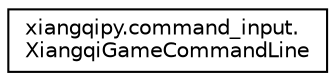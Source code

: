 digraph "Graphical Class Hierarchy"
{
 // LATEX_PDF_SIZE
  edge [fontname="Helvetica",fontsize="10",labelfontname="Helvetica",labelfontsize="10"];
  node [fontname="Helvetica",fontsize="10",shape=record];
  rankdir="LR";
  Node0 [label="xiangqipy.command_input.\lXiangqiGameCommandLine",height=0.2,width=0.4,color="black", fillcolor="white", style="filled",URL="$classxiangqipy_1_1command__input_1_1XiangqiGameCommandLine.html",tooltip="Collects info from command line args out outputs as a dictionary."];
}
